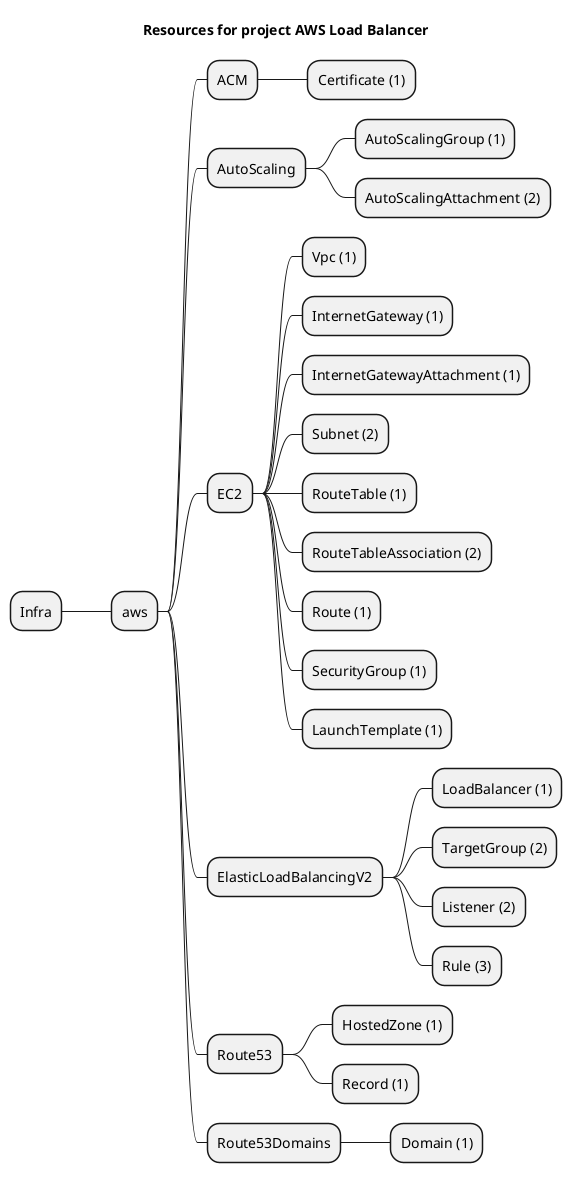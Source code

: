 @startmindmap
title Resources for project AWS Load Balancer
skinparam monochrome true
+ Infra
++ aws
+++ ACM
++++ Certificate (1)
+++ AutoScaling
++++ AutoScalingGroup (1)
++++ AutoScalingAttachment (2)
+++ EC2
++++ Vpc (1)
++++ InternetGateway (1)
++++ InternetGatewayAttachment (1)
++++ Subnet (2)
++++ RouteTable (1)
++++ RouteTableAssociation (2)
++++ Route (1)
++++ SecurityGroup (1)
++++ LaunchTemplate (1)
+++ ElasticLoadBalancingV2
++++ LoadBalancer (1)
++++ TargetGroup (2)
++++ Listener (2)
++++ Rule (3)
+++ Route53
++++ HostedZone (1)
++++ Record (1)
+++ Route53Domains
++++ Domain (1)
@endmindmap